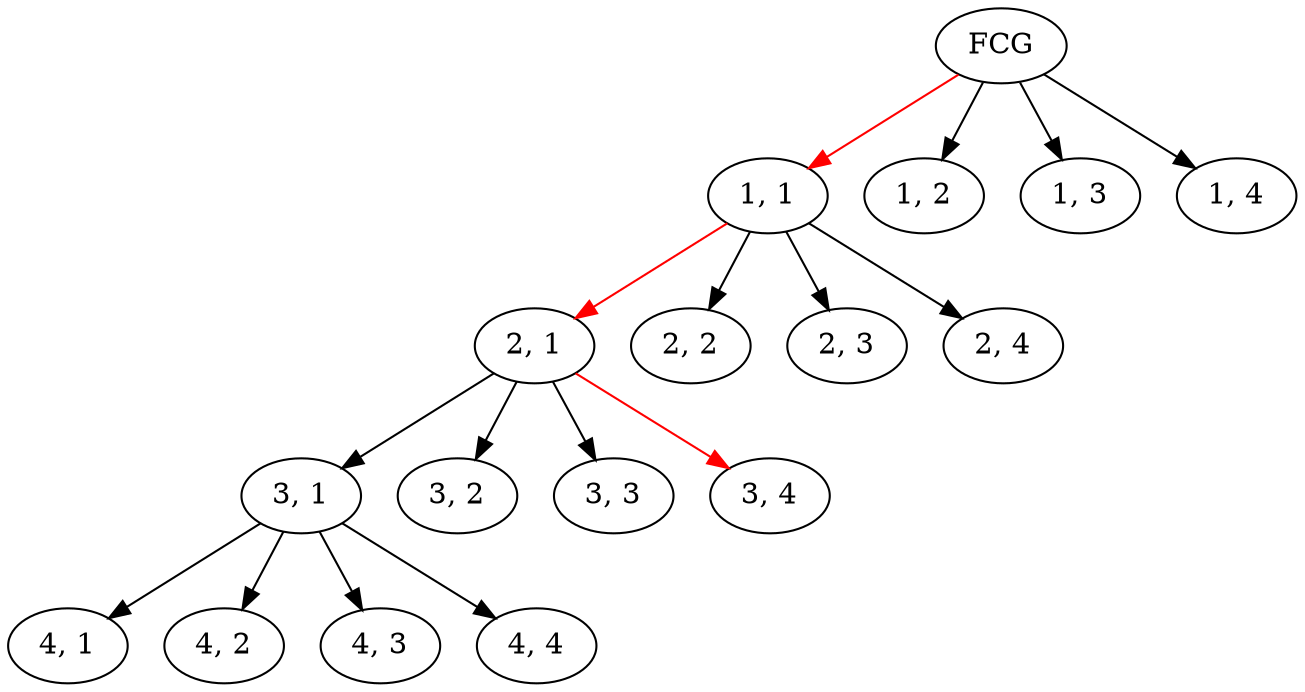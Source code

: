 digraph naive {
	"FCG"
	edge [color=red]
	"FCG" -> "1, 1"
	edge [color=black]
	"FCG" -> "1, 2"
	"FCG" -> "1, 3"
	"FCG" -> "1, 4"

	edge [color=red]
	"1, 1" -> "2, 1"
	edge [color=black]
	"1, 1" -> "2, 2"
	"1, 1" -> "2, 3"
	"1, 1" -> "2, 4"

	"2, 1" -> "3, 1"
	"2, 1" -> "3, 2"
	"2, 1" -> "3, 3"
	edge [color=red]
	"2, 1" -> "3, 4"
	edge [color=black]

	"3, 1" -> "4, 1"
	"3, 1" -> "4, 2"
	"3, 1" -> "4, 3"
	"3, 1" -> "4, 4"
}